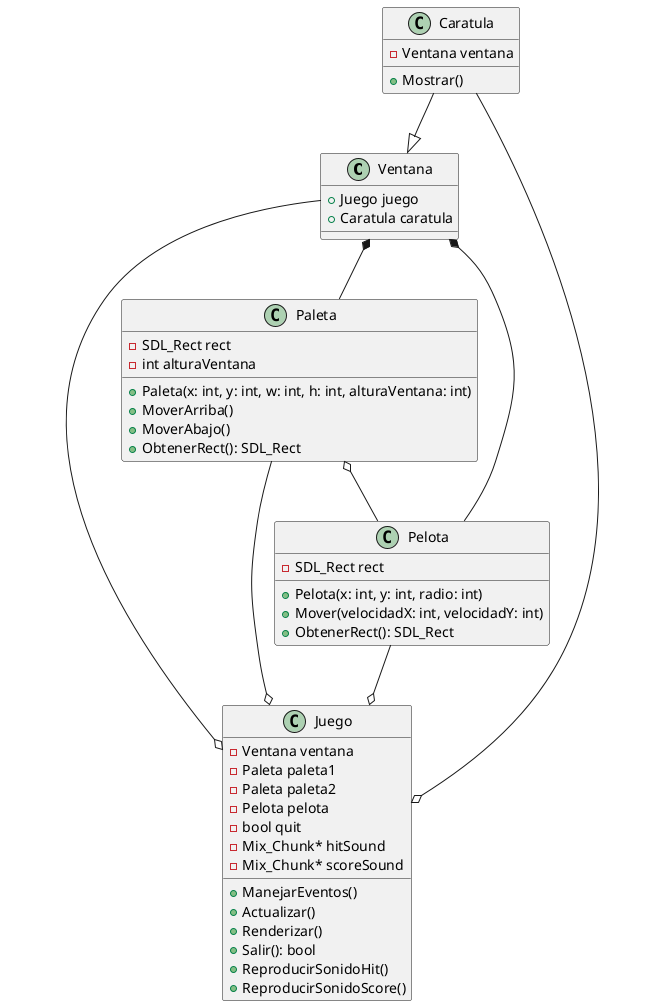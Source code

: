 @startuml PongGame

class Ventana {
  + Juego juego
  + Caratula caratula
}

class Caratula {
  - Ventana ventana
  + Mostrar()
}

class Juego {
  - Ventana ventana
  - Paleta paleta1
  - Paleta paleta2
  - Pelota pelota
  - bool quit
  - Mix_Chunk* hitSound
  - Mix_Chunk* scoreSound
  + ManejarEventos()
  + Actualizar()
  + Renderizar()
  + Salir(): bool
  + ReproducirSonidoHit()
  + ReproducirSonidoScore()
}

class Paleta {
  - SDL_Rect rect
  - int alturaVentana
  + Paleta(x: int, y: int, w: int, h: int, alturaVentana: int)
  + MoverArriba()
  + MoverAbajo()
  + ObtenerRect(): SDL_Rect
}

class Pelota {
  - SDL_Rect rect
  + Pelota(x: int, y: int, radio: int)
  + Mover(velocidadX: int, velocidadY: int)
  + ObtenerRect(): SDL_Rect
}

Caratula --|> Ventana
Ventana --o Juego
Paleta --o Juego
Pelota --o Juego
Caratula --o Juego
Ventana *-- Pelota
Ventana *--Paleta
Paleta o-- Pelota

@enduml
